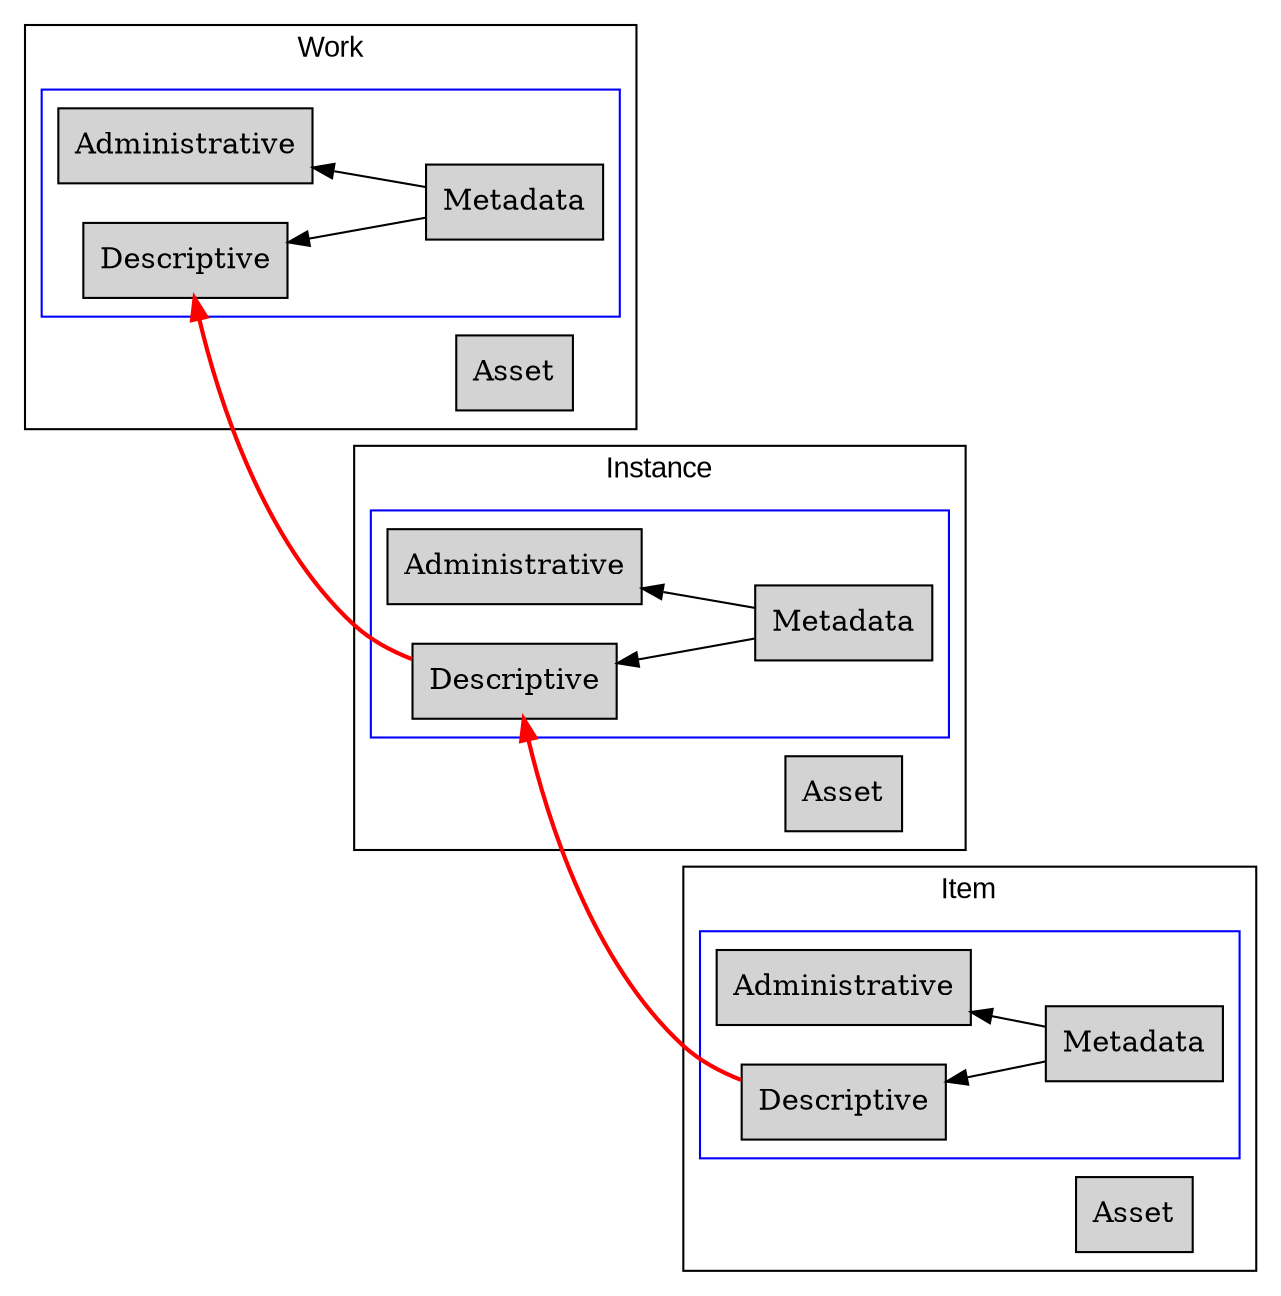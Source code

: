 # Composed with http://viz-js.com/

digraph G {
rankdir=RL;
graph [fontname=Arial, fontsize=14];
node [shape = record];

    subgraph cluster_2 {		
        node [style=filled];
		label = "Work";
		A; 
	    subgraph cluster_2a {
		    label = "";
		    color=blue;
		    B -> C
		    B -> D
		}
	}
    
    subgraph cluster_1 {
		node [style=filled];
		label = "Instance";
		E;
		subgraph cluster_1a {
		  label = "";
		  color=blue;
		  F -> G
		  F -> H
		  G -> C [color=red, penwidth=2.0];
		}		
	}
    
    subgraph cluster_0 {
	    node [style=filled];
	    label = "Item";
	    I;
	    subgraph cluster_0a {
	        label = "";
	        color=blue;
	        J -> K
	        J -> L
	        K -> G [color=red, penwidth=2.0];
	    }		
    }	

	A [label="Asset"]
	B [label="Metadata"]
	C [label="Descriptive"]
	D [label="Administrative"]
	
	E [label="Asset"]
	F [label="Metadata"]
	G [label="Descriptive"]
	H [label="Administrative"]
	
	I [label="Asset"]
	J [label="Metadata"]
	K [label="Descriptive"]
	L [label="Administrative"]
}
